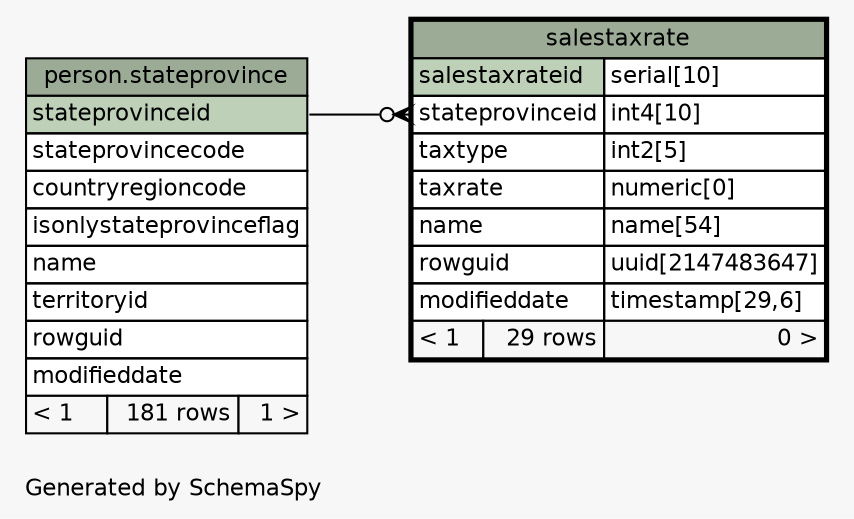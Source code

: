 // dot 2.40.1 on Linux 5.4.0-80-generic
// SchemaSpy rev 590
digraph "oneDegreeRelationshipsDiagram" {
  graph [
    rankdir="RL"
    bgcolor="#f7f7f7"
    label="\nGenerated by SchemaSpy"
    labeljust="l"
    nodesep="0.18"
    ranksep="0.46"
    fontname="Helvetica"
    fontsize="11"
  ];
  node [
    fontname="Helvetica"
    fontsize="11"
    shape="plaintext"
  ];
  edge [
    arrowsize="0.8"
  ];
  "salestaxrate":"stateprovinceid":w -> "person.stateprovince":"stateprovinceid":e [arrowhead=none dir=back arrowtail=crowodot];
  "salestaxrate" [
    label=<
    <TABLE BORDER="2" CELLBORDER="1" CELLSPACING="0" BGCOLOR="#ffffff">
      <TR><TD COLSPAN="3" BGCOLOR="#9bab96" ALIGN="CENTER">salestaxrate</TD></TR>
      <TR><TD PORT="salestaxrateid" COLSPAN="2" BGCOLOR="#bed1b8" ALIGN="LEFT">salestaxrateid</TD><TD PORT="salestaxrateid.type" ALIGN="LEFT">serial[10]</TD></TR>
      <TR><TD PORT="stateprovinceid" COLSPAN="2" ALIGN="LEFT">stateprovinceid</TD><TD PORT="stateprovinceid.type" ALIGN="LEFT">int4[10]</TD></TR>
      <TR><TD PORT="taxtype" COLSPAN="2" ALIGN="LEFT">taxtype</TD><TD PORT="taxtype.type" ALIGN="LEFT">int2[5]</TD></TR>
      <TR><TD PORT="taxrate" COLSPAN="2" ALIGN="LEFT">taxrate</TD><TD PORT="taxrate.type" ALIGN="LEFT">numeric[0]</TD></TR>
      <TR><TD PORT="name" COLSPAN="2" ALIGN="LEFT">name</TD><TD PORT="name.type" ALIGN="LEFT">name[54]</TD></TR>
      <TR><TD PORT="rowguid" COLSPAN="2" ALIGN="LEFT">rowguid</TD><TD PORT="rowguid.type" ALIGN="LEFT">uuid[2147483647]</TD></TR>
      <TR><TD PORT="modifieddate" COLSPAN="2" ALIGN="LEFT">modifieddate</TD><TD PORT="modifieddate.type" ALIGN="LEFT">timestamp[29,6]</TD></TR>
      <TR><TD ALIGN="LEFT" BGCOLOR="#f7f7f7">&lt; 1</TD><TD ALIGN="RIGHT" BGCOLOR="#f7f7f7">29 rows</TD><TD ALIGN="RIGHT" BGCOLOR="#f7f7f7">0 &gt;</TD></TR>
    </TABLE>>
    URL="salestaxrate.html"
    tooltip="salestaxrate"
  ];
  "person.stateprovince" [
    label=<
    <TABLE BORDER="0" CELLBORDER="1" CELLSPACING="0" BGCOLOR="#ffffff">
      <TR><TD COLSPAN="3" BGCOLOR="#9bab96" ALIGN="CENTER">person.stateprovince</TD></TR>
      <TR><TD PORT="stateprovinceid" COLSPAN="3" BGCOLOR="#bed1b8" ALIGN="LEFT">stateprovinceid</TD></TR>
      <TR><TD PORT="stateprovincecode" COLSPAN="3" ALIGN="LEFT">stateprovincecode</TD></TR>
      <TR><TD PORT="countryregioncode" COLSPAN="3" ALIGN="LEFT">countryregioncode</TD></TR>
      <TR><TD PORT="isonlystateprovinceflag" COLSPAN="3" ALIGN="LEFT">isonlystateprovinceflag</TD></TR>
      <TR><TD PORT="name" COLSPAN="3" ALIGN="LEFT">name</TD></TR>
      <TR><TD PORT="territoryid" COLSPAN="3" ALIGN="LEFT">territoryid</TD></TR>
      <TR><TD PORT="rowguid" COLSPAN="3" ALIGN="LEFT">rowguid</TD></TR>
      <TR><TD PORT="modifieddate" COLSPAN="3" ALIGN="LEFT">modifieddate</TD></TR>
      <TR><TD ALIGN="LEFT" BGCOLOR="#f7f7f7">&lt; 1</TD><TD ALIGN="RIGHT" BGCOLOR="#f7f7f7">181 rows</TD><TD ALIGN="RIGHT" BGCOLOR="#f7f7f7">1 &gt;</TD></TR>
    </TABLE>>
    tooltip="person.stateprovince"
  ];
}
